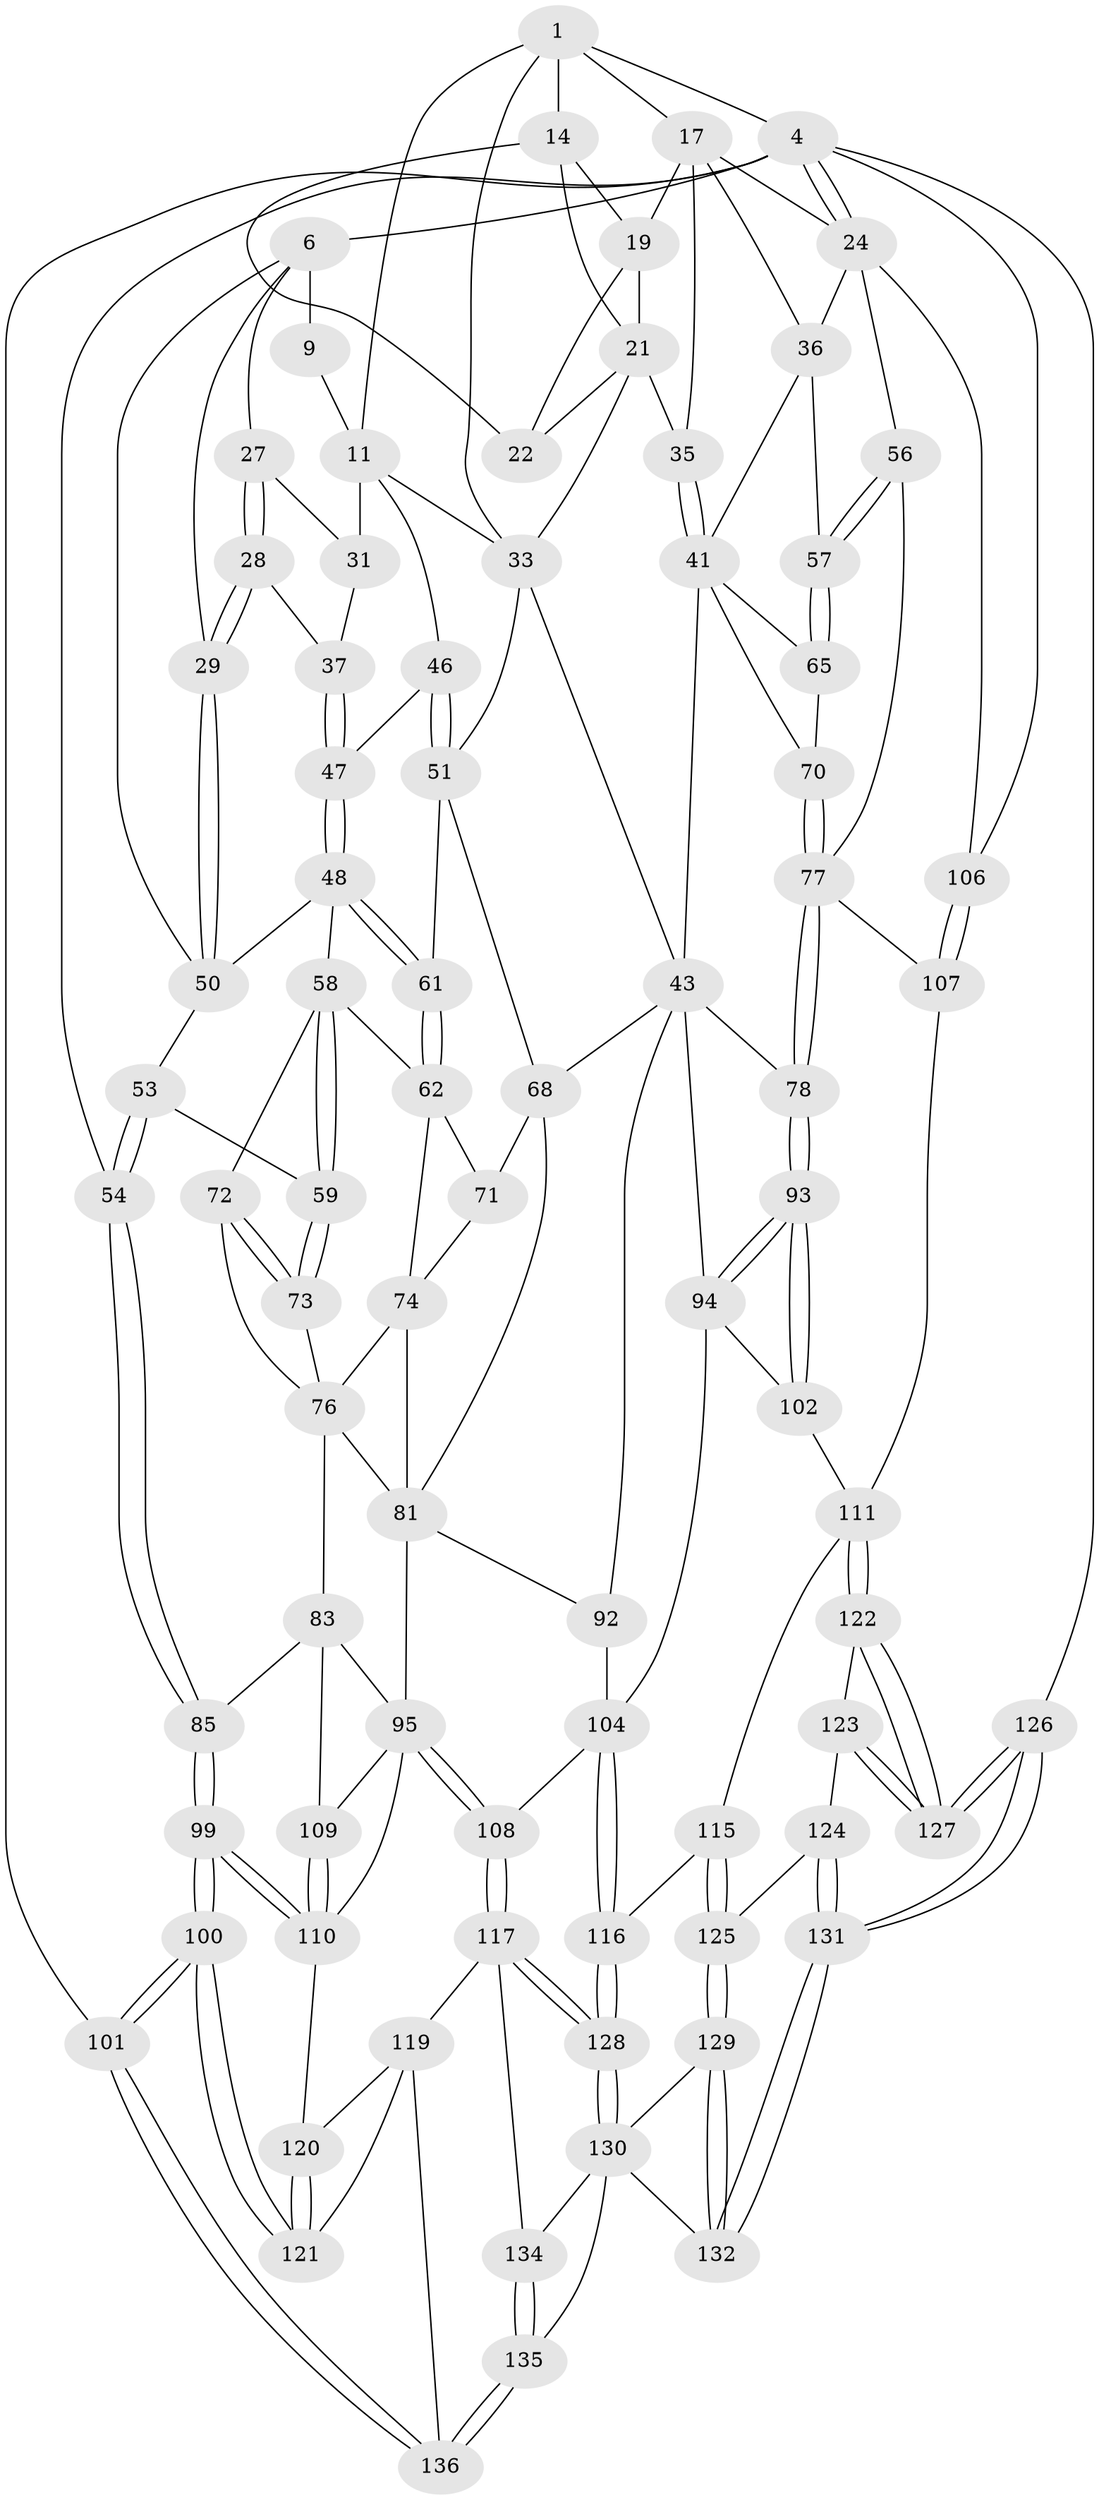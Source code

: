 // original degree distribution, {3: 0.014492753623188406, 4: 0.2246376811594203, 5: 0.5507246376811594, 6: 0.21014492753623187}
// Generated by graph-tools (version 1.1) at 2025/21/03/04/25 18:21:08]
// undirected, 82 vertices, 196 edges
graph export_dot {
graph [start="1"]
  node [color=gray90,style=filled];
  1 [pos="+0.5354509282057097+0",super="+2+10"];
  4 [pos="+1+0",super="+5+113"];
  6 [pos="+0+0",super="+7"];
  9 [pos="+0.4920522805589203+0"];
  11 [pos="+0.47745131451387307+0.0951200532220047",super="+12"];
  14 [pos="+0.7039817563346329+0",super="+20+15"];
  17 [pos="+0.8582133068173176+0",super="+18"];
  19 [pos="+0.7072372063557861+0.05381375125901294",super="+23"];
  21 [pos="+0.6464280620714664+0.05482848735154462",super="+26"];
  22 [pos="+0.671503448721087+0.0322582045740406"];
  24 [pos="+1+0.21515755934385553",super="+25+55"];
  27 [pos="+0.17053996247991443+0"];
  28 [pos="+0.20708608671631767+0.08272735088688259"];
  29 [pos="+0.19149986702780564+0.11954754373246454"];
  31 [pos="+0.34514428259293106+0.0420682337275881"];
  33 [pos="+0.6218357345836358+0.1641456688874116",super="+39"];
  35 [pos="+0.7363123400423255+0.11017941055624521"];
  36 [pos="+0.8559969935384528+0.14675134082171892",super="+44"];
  37 [pos="+0.31012520564750734+0.11128931200212769"];
  41 [pos="+0.7688155176883036+0.2445436210990154",super="+45+42"];
  43 [pos="+0.6366534577557936+0.2621509937872674",super="+66"];
  46 [pos="+0.3950837558437409+0.17831864416890061"];
  47 [pos="+0.3344233829535831+0.17002600217135624"];
  48 [pos="+0.26040962673235635+0.22349616966016675",super="+49"];
  50 [pos="+0.1829021113515916+0.15120885379695187",super="+52"];
  51 [pos="+0.43832539474630333+0.26634089774161307",super="+60"];
  53 [pos="+0+0.25889660742186343"];
  54 [pos="+0+0.28284031213608557"];
  56 [pos="+1+0.3683548876575065"];
  57 [pos="+0.9992986856969+0.3392419654389052"];
  58 [pos="+0.1932535016384411+0.2621686953202084",super="+64"];
  59 [pos="+0+0.2624789518454426"];
  61 [pos="+0.36265535905874813+0.310123839056272"];
  62 [pos="+0.3272988401214301+0.3610749517278406",super="+63"];
  65 [pos="+0.8147598770988641+0.3646546813577319"];
  68 [pos="+0.5118711880270979+0.4034474070409723",super="+69"];
  70 [pos="+0.7729880168224004+0.41947165541616027"];
  71 [pos="+0.4135907915336981+0.3889975970936042"];
  72 [pos="+0.18508737004206277+0.3226753125117625"];
  73 [pos="+0.12267050171342+0.40385710573391054"];
  74 [pos="+0.30841822317481665+0.432696956591995",super="+82+75"];
  76 [pos="+0.21103091679903666+0.3689503475329944",super="+79"];
  77 [pos="+0.7665146782394576+0.5004516120114745",super="+87"];
  78 [pos="+0.7551606581478267+0.507525122490374"];
  81 [pos="+0.43109642024337735+0.4478118286347891",super="+88"];
  83 [pos="+0.11527743728900812+0.46976577760363303",super="+84"];
  85 [pos="+0+0.4581274231729438"];
  92 [pos="+0.4653614361772056+0.5488435724233572"];
  93 [pos="+0.7371545897169288+0.538416713374723"];
  94 [pos="+0.6174440626444867+0.5081829268156086",super="+98"];
  95 [pos="+0.24789886498438304+0.616379352180497",super="+96"];
  99 [pos="+0+0.7864081013957807"];
  100 [pos="+0+1"];
  101 [pos="+0+1"];
  102 [pos="+0.7331294115913882+0.5705936105315471"];
  104 [pos="+0.5533527881250825+0.7144887165466747",super="+105"];
  106 [pos="+1+0.7318352402410208"];
  107 [pos="+0.939743937056274+0.6896332840112329"];
  108 [pos="+0.3009299852827796+0.7044697755814678"];
  109 [pos="+0.05795606468175766+0.5941792088523197"];
  110 [pos="+0.01455598436056825+0.7174612916699014",super="+114"];
  111 [pos="+0.8606922670167071+0.7131835649722948",super="+112"];
  115 [pos="+0.7031826201977766+0.7951484818498064"];
  116 [pos="+0.5604356343843951+0.7379263515757748"];
  117 [pos="+0.28565076507088827+0.787282706078226",super="+118"];
  119 [pos="+0.18336847467068776+0.8357945515188786",super="+133"];
  120 [pos="+0.13981000552014977+0.8118661723794297"];
  121 [pos="+0+0.9311794293776461"];
  122 [pos="+0.8476117061312369+0.7397009287486676"];
  123 [pos="+0.7640166073678386+0.798222636516527"];
  124 [pos="+0.7241787286080924+0.8080337618877332"];
  125 [pos="+0.7188662023875512+0.8080970210103496"];
  126 [pos="+1+1"];
  127 [pos="+1+1"];
  128 [pos="+0.5007954005926938+0.8999195564484408"];
  129 [pos="+0.6911999543135586+0.8677918355424785"];
  130 [pos="+0.5091843450997693+0.9338239203890911",super="+137"];
  131 [pos="+0.9885067997391985+1"];
  132 [pos="+0.7600582095232106+1"];
  134 [pos="+0.26064399544228944+0.8813230105776391"];
  135 [pos="+0.13976415342950335+1"];
  136 [pos="+0.12657377530180994+1"];
  1 -- 4;
  1 -- 17;
  1 -- 14 [weight=2];
  1 -- 11;
  1 -- 33;
  4 -- 24;
  4 -- 24;
  4 -- 101 [weight=2];
  4 -- 54;
  4 -- 6;
  4 -- 106;
  4 -- 126;
  6 -- 9;
  6 -- 27;
  6 -- 29;
  6 -- 50;
  9 -- 11;
  11 -- 46;
  11 -- 31;
  11 -- 33;
  14 -- 19;
  14 -- 22;
  14 -- 21;
  17 -- 24;
  17 -- 19;
  17 -- 35;
  17 -- 36;
  19 -- 22;
  19 -- 21;
  21 -- 22;
  21 -- 33;
  21 -- 35;
  24 -- 36;
  24 -- 56;
  24 -- 106;
  27 -- 28;
  27 -- 28;
  27 -- 31;
  28 -- 29;
  28 -- 29;
  28 -- 37;
  29 -- 50;
  29 -- 50;
  31 -- 37;
  33 -- 51;
  33 -- 43;
  35 -- 41;
  35 -- 41;
  36 -- 41;
  36 -- 57;
  37 -- 47;
  37 -- 47;
  41 -- 65;
  41 -- 43;
  41 -- 70;
  43 -- 68;
  43 -- 94 [weight=2];
  43 -- 92;
  43 -- 78;
  46 -- 47;
  46 -- 51;
  46 -- 51;
  47 -- 48;
  47 -- 48;
  48 -- 61;
  48 -- 61;
  48 -- 50;
  48 -- 58;
  50 -- 53;
  51 -- 61;
  51 -- 68;
  53 -- 54;
  53 -- 54;
  53 -- 59;
  54 -- 85;
  54 -- 85;
  56 -- 57;
  56 -- 57;
  56 -- 77;
  57 -- 65;
  57 -- 65;
  58 -- 59;
  58 -- 59;
  58 -- 72;
  58 -- 62;
  59 -- 73;
  59 -- 73;
  61 -- 62;
  61 -- 62;
  62 -- 71;
  62 -- 74;
  65 -- 70;
  68 -- 81;
  68 -- 71;
  70 -- 77;
  70 -- 77;
  71 -- 74;
  72 -- 73;
  72 -- 73;
  72 -- 76;
  73 -- 76;
  74 -- 81;
  74 -- 76 [weight=2];
  76 -- 81;
  76 -- 83;
  77 -- 78;
  77 -- 78;
  77 -- 107;
  78 -- 93;
  78 -- 93;
  81 -- 92;
  81 -- 95;
  83 -- 85;
  83 -- 109;
  83 -- 95;
  85 -- 99;
  85 -- 99;
  92 -- 104;
  93 -- 94;
  93 -- 94;
  93 -- 102;
  93 -- 102;
  94 -- 104;
  94 -- 102;
  95 -- 108;
  95 -- 108;
  95 -- 109;
  95 -- 110;
  99 -- 100;
  99 -- 100;
  99 -- 110;
  99 -- 110;
  100 -- 101;
  100 -- 101;
  100 -- 121;
  100 -- 121;
  101 -- 136;
  101 -- 136;
  102 -- 111;
  104 -- 116;
  104 -- 116;
  104 -- 108;
  106 -- 107;
  106 -- 107;
  107 -- 111;
  108 -- 117;
  108 -- 117;
  109 -- 110;
  109 -- 110;
  110 -- 120;
  111 -- 122;
  111 -- 122;
  111 -- 115;
  115 -- 116;
  115 -- 125;
  115 -- 125;
  116 -- 128;
  116 -- 128;
  117 -- 128;
  117 -- 128;
  117 -- 134;
  117 -- 119;
  119 -- 120;
  119 -- 136;
  119 -- 121;
  120 -- 121;
  120 -- 121;
  122 -- 123;
  122 -- 127;
  122 -- 127;
  123 -- 124;
  123 -- 127;
  123 -- 127;
  124 -- 125;
  124 -- 131;
  124 -- 131;
  125 -- 129;
  125 -- 129;
  126 -- 127;
  126 -- 127;
  126 -- 131;
  126 -- 131;
  128 -- 130;
  128 -- 130;
  129 -- 130;
  129 -- 132;
  129 -- 132;
  130 -- 132;
  130 -- 134;
  130 -- 135;
  131 -- 132;
  131 -- 132;
  134 -- 135;
  134 -- 135;
  135 -- 136;
  135 -- 136;
}
